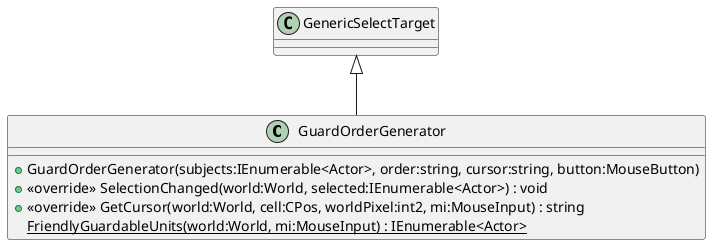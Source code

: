 @startuml
class GuardOrderGenerator {
    + GuardOrderGenerator(subjects:IEnumerable<Actor>, order:string, cursor:string, button:MouseButton)
    + <<override>> SelectionChanged(world:World, selected:IEnumerable<Actor>) : void
    + <<override>> GetCursor(world:World, cell:CPos, worldPixel:int2, mi:MouseInput) : string
    {static} FriendlyGuardableUnits(world:World, mi:MouseInput) : IEnumerable<Actor>
}
GenericSelectTarget <|-- GuardOrderGenerator
@enduml
